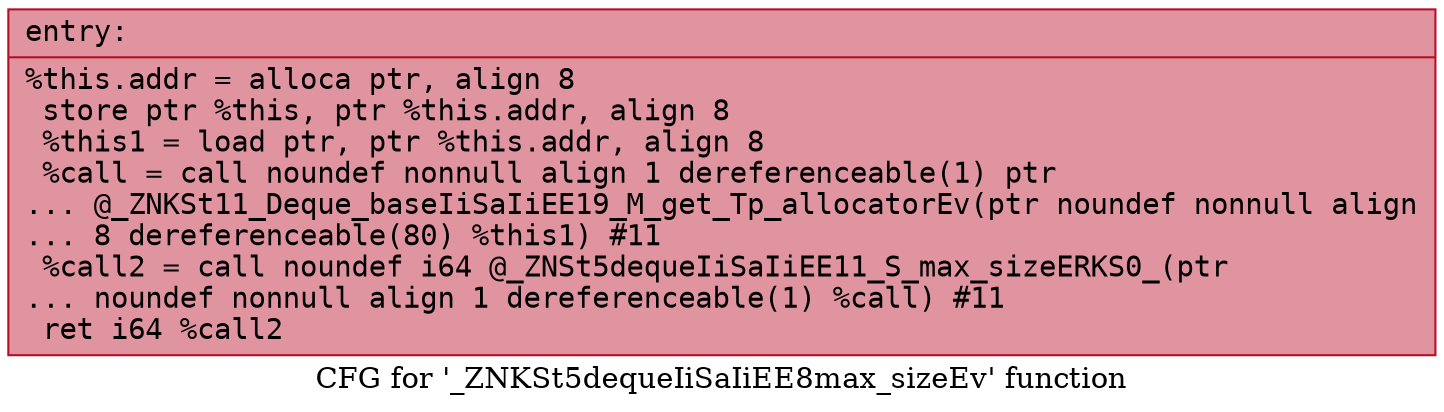 digraph "CFG for '_ZNKSt5dequeIiSaIiEE8max_sizeEv' function" {
	label="CFG for '_ZNKSt5dequeIiSaIiEE8max_sizeEv' function";

	Node0x564619482a70 [shape=record,color="#b70d28ff", style=filled, fillcolor="#b70d2870" fontname="Courier",label="{entry:\l|  %this.addr = alloca ptr, align 8\l  store ptr %this, ptr %this.addr, align 8\l  %this1 = load ptr, ptr %this.addr, align 8\l  %call = call noundef nonnull align 1 dereferenceable(1) ptr\l... @_ZNKSt11_Deque_baseIiSaIiEE19_M_get_Tp_allocatorEv(ptr noundef nonnull align\l... 8 dereferenceable(80) %this1) #11\l  %call2 = call noundef i64 @_ZNSt5dequeIiSaIiEE11_S_max_sizeERKS0_(ptr\l... noundef nonnull align 1 dereferenceable(1) %call) #11\l  ret i64 %call2\l}"];
}

